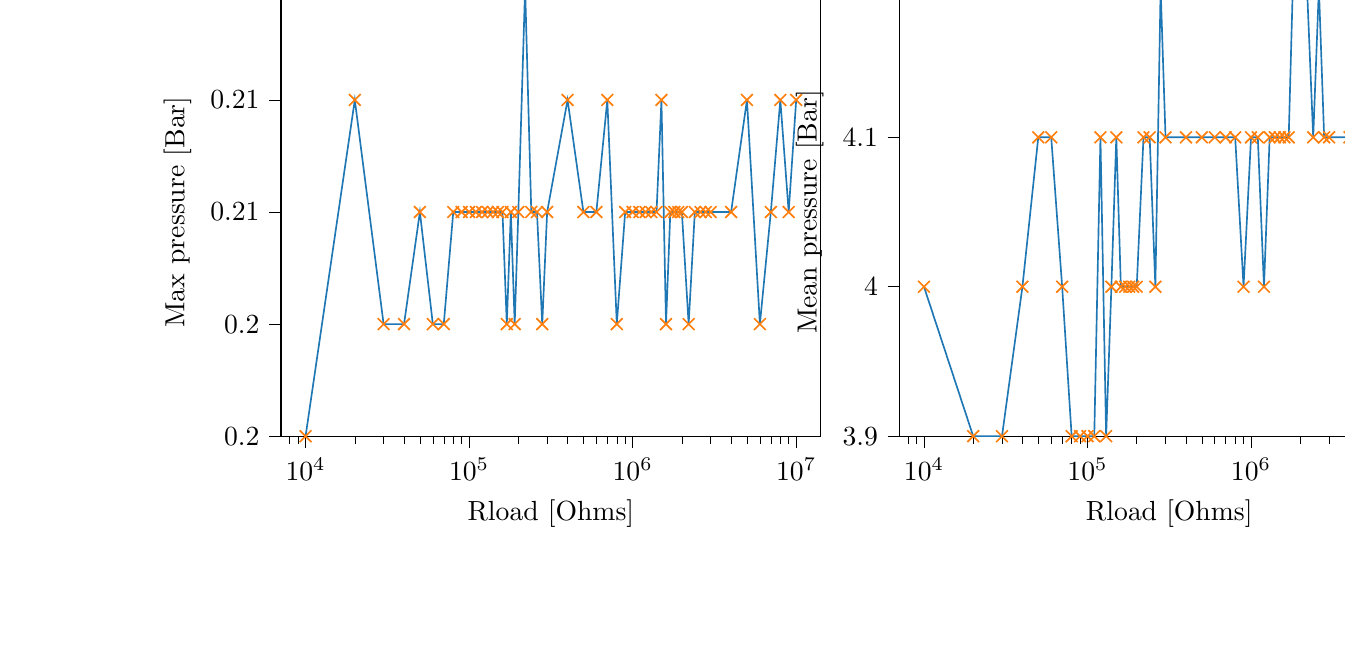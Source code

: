 % This file was created with tikzplotlib v0.10.1.
\begin{tikzpicture}

\definecolor{darkgray176}{RGB}{176,176,176}
\definecolor{darkorange25512714}{RGB}{255,127,14}
\definecolor{steelblue31119180}{RGB}{31,119,180}

\begin{groupplot}[group style={group size=2 by 1}]
\nextgroupplot[
log basis x={10},
tick align=outside,
tick pos=left,
title={Max pressure Vs Load resistance},
x grid style={darkgray176},
xlabel={Rload [Ohms]},
xmin=7079.458, xmax=14125375.446,
xmode=log,
xtick style={color=black},
y grid style={darkgray176},
ylabel={Max pressure [Bar]},
ymin=0.203, ymax=0.207,
ytick style={color=black}
]
\addplot [semithick, darkorange25512714, mark=x, mark size=3, mark options={solid}, only marks]
table {%
10000 0.203
20000 0.206
30000 0.204
40000 0.204
50000 0.205
60000 0.204
70000 0.204
80000 0.205
90000 0.205
100000 0.205
110000 0.205
120000 0.205
130000 0.205
140000 0.205
150000 0.205
160000 0.205
170000 0.204
180000 0.205
190000 0.204
200000 0.205
220000 0.207
240000 0.205
260000 0.205
280000 0.204
300000 0.205
400000 0.206
500000 0.205
600000 0.205
700000 0.206
800000 0.204
900000 0.205
1000000 0.205
1100000 0.205
1200000 0.205
1300000 0.205
1400000 0.205
1500000 0.206
1600000 0.204
1700000 0.205
1800000 0.205
1900000 0.205
2000000 0.205
2200000 0.204
2400000 0.205
2600000 0.205
2800000 0.205
3000000 0.205
4000000 0.205
5000000 0.206
6000000 0.204
7000000 0.205
8000000 0.206
9000000 0.205
10000000 0.206
};
\addplot [semithick, steelblue31119180]
table {%
10000 0.203
20000 0.206
30000 0.204
40000 0.204
50000 0.205
60000 0.204
70000 0.204
80000 0.205
90000 0.205
100000 0.205
110000 0.205
120000 0.205
130000 0.205
140000 0.205
150000 0.205
160000 0.205
170000 0.204
180000 0.205
190000 0.204
200000 0.205
220000 0.207
240000 0.205
260000 0.205
280000 0.204
300000 0.205
400000 0.206
500000 0.205
600000 0.205
700000 0.206
800000 0.204
900000 0.205
1000000 0.205
1100000 0.205
1200000 0.205
1300000 0.205
1400000 0.205
1500000 0.206
1600000 0.204
1700000 0.205
1800000 0.205
1900000 0.205
2000000 0.205
2200000 0.204
2400000 0.205
2600000 0.205
2800000 0.205
3000000 0.205
4000000 0.205
5000000 0.206
6000000 0.204
7000000 0.205
8000000 0.206
9000000 0.205
10000000 0.206
};

\nextgroupplot[
log basis x={10},
tick align=outside,
tick pos=left,
title={Mean pressure Vs Load resistance},
x grid style={darkgray176},
xlabel={Rload [Ohms]},
xmin=7079.458, xmax=14125375.446,
xmode=log,
xtick style={color=black},
y grid style={darkgray176},
ylabel={Mean pressure [Bar]},
ymin=0.039, ymax=0.042,
ytick style={color=black}
]
\addplot [semithick, darkorange25512714, mark=x, mark size=3, mark options={solid}, only marks]
table {%
10000 0.04
20000 0.039
30000 0.039
40000 0.04
50000 0.041
60000 0.041
70000 0.04
80000 0.039
90000 0.039
100000 0.039
110000 0.039
120000 0.041
130000 0.039
140000 0.04
150000 0.041
160000 0.04
170000 0.04
180000 0.04
190000 0.04
200000 0.04
220000 0.041
240000 0.041
260000 0.04
280000 0.042
300000 0.041
400000 0.041
500000 0.041
600000 0.041
700000 0.041
800000 0.041
900000 0.04
1000000 0.041
1100000 0.041
1200000 0.04
1300000 0.041
1400000 0.041
1500000 0.041
1600000 0.041
1700000 0.041
1800000 0.042
1900000 0.042
2000000 0.042
2200000 0.042
2400000 0.041
2600000 0.042
2800000 0.041
3000000 0.041
4000000 0.041
5000000 0.042
6000000 0.041
7000000 0.041
8000000 0.042
9000000 0.041
10000000 0.04
};
\addplot [semithick, steelblue31119180]
table {%
10000 0.04
20000 0.039
30000 0.039
40000 0.04
50000 0.041
60000 0.041
70000 0.04
80000 0.039
90000 0.039
100000 0.039
110000 0.039
120000 0.041
130000 0.039
140000 0.04
150000 0.041
160000 0.04
170000 0.04
180000 0.04
190000 0.04
200000 0.04
220000 0.041
240000 0.041
260000 0.04
280000 0.042
300000 0.041
400000 0.041
500000 0.041
600000 0.041
700000 0.041
800000 0.041
900000 0.04
1000000 0.041
1100000 0.041
1200000 0.04
1300000 0.041
1400000 0.041
1500000 0.041
1600000 0.041
1700000 0.041
1800000 0.042
1900000 0.042
2000000 0.042
2200000 0.042
2400000 0.041
2600000 0.042
2800000 0.041
3000000 0.041
4000000 0.041
5000000 0.042
6000000 0.041
7000000 0.041
8000000 0.042
9000000 0.041
10000000 0.04
};
\end{groupplot}

\end{tikzpicture}
